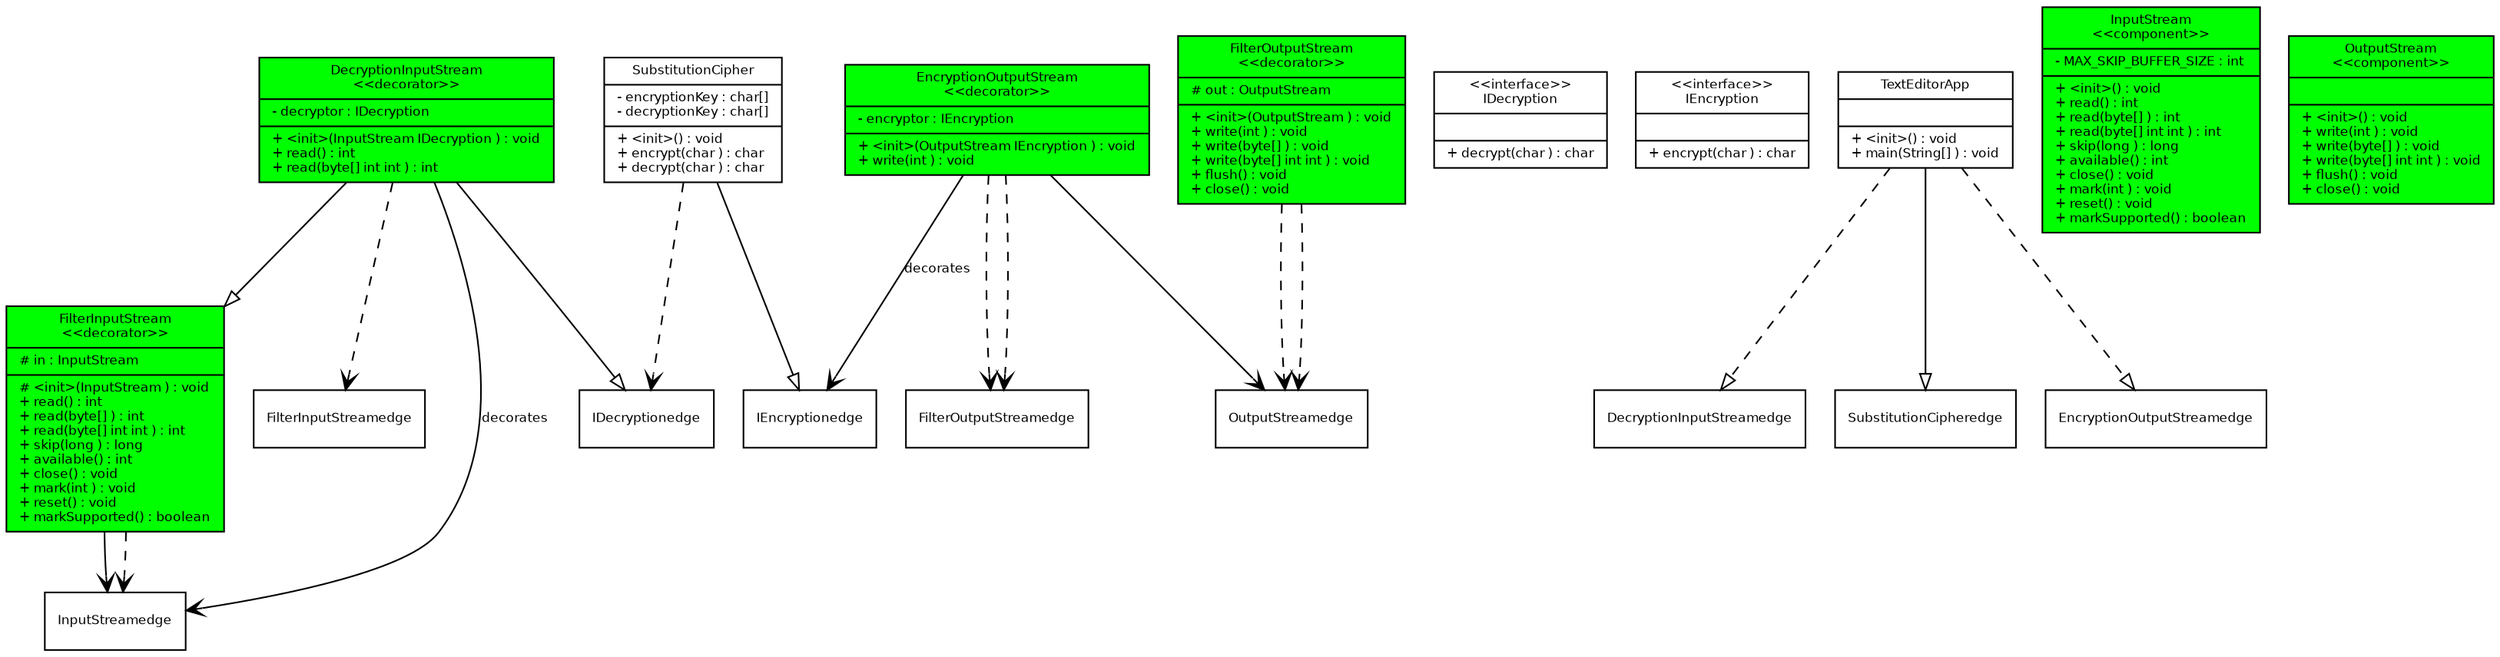 digraph G {fontname = "Bitstream Vera Sans" fontsize = 8node [fontname ="Bitstream Vera Sans" fontsize = 8 shape = "record"] edge [fontname = "Bitstream Vera Sans" fontsize = 8]DecryptionInputStream[style=filled fillcolor=green label = "{DecryptionInputStream\n\<\<decorator\>\>|- decryptor : IDecryption\l|+ \<init\>(InputStream IDecryption ) : void\l+ read() : int\l+ read(byte[] int int ) : int\l}"]EncryptionOutputStream[style=filled fillcolor=green label = "{EncryptionOutputStream\n\<\<decorator\>\>|- encryptor : IEncryption\l|+ \<init\>(OutputStream IEncryption ) : void\l+ write(int ) : void\l}"]IDecryption[ label = "{\<\<interface\>\>\nIDecryption||+ decrypt(char ) : char\l}"]IEncryption[ label = "{\<\<interface\>\>\nIEncryption||+ encrypt(char ) : char\l}"]SubstitutionCipher[ label = "{SubstitutionCipher|- encryptionKey : char[]\l- decryptionKey : char[]\l|+ \<init\>() : void\l+ encrypt(char ) : char\l+ decrypt(char ) : char\l}"]TextEditorApp[ label = "{TextEditorApp||+ \<init\>() : void\l+ main(String[] ) : void\l}"]FilterInputStream[style=filled fillcolor=green label = "{FilterInputStream\n\<\<decorator\>\>|# in : InputStream\l|# \<init\>(InputStream ) : void\l+ read() : int\l+ read(byte[] ) : int\l+ read(byte[] int int ) : int\l+ skip(long ) : long\l+ available() : int\l+ close() : void\l+ mark(int ) : void\l+ reset() : void\l+ markSupported() : boolean\l}"]FilterOutputStream[style=filled fillcolor=green label = "{FilterOutputStream\n\<\<decorator\>\>|# out : OutputStream\l|+ \<init\>(OutputStream ) : void\l+ write(int ) : void\l+ write(byte[] ) : void\l+ write(byte[] int int ) : void\l+ flush() : void\l+ close() : void\l}"]InputStream[style=filled fillcolor=green label = "{InputStream\n\<\<component\>\>|- MAX_SKIP_BUFFER_SIZE : int\l|+ \<init\>() : void\l+ read() : int\l+ read(byte[] ) : int\l+ read(byte[] int int ) : int\l+ skip(long ) : long\l+ available() : int\l+ close() : void\l+ mark(int ) : void\l+ reset() : void\l+ markSupported() : boolean\l}"]OutputStream[style=filled fillcolor=green label = "{OutputStream\n\<\<component\>\>||+ \<init\>() : void\l+ write(int ) : void\l+ write(byte[] ) : void\l+ write(byte[] int int ) : void\l+ flush() : void\l+ close() : void\l}"]edge [ arrowhead = "onormal" style = "solid"  label=""]DecryptionInputStream -> FilterInputStreamedge [ arrowhead = "vee" style = "dashed"  label=""]EncryptionOutputStream -> FilterOutputStreamedge [ arrowhead = "vee" style = "dashed"  label=""]TextEditorApp -> DecryptionInputStreamedge [ arrowhead = "onormal" style = "dashed"  label=""]SubstitutionCipher -> IEncryptionedge [ arrowhead = "onormal" style = "solid"  label=""]FilterInputStream -> InputStreamedge [ arrowhead = "vee" style = "solid"  label=""]EncryptionOutputStream -> IEncryptionedge [ arrowhead = "vee" style = "solid"  label="decorates" ]FilterInputStream -> InputStreamedge [ arrowhead = "vee" style = "dashed"  label=""]EncryptionOutputStream -> OutputStreamedge [ arrowhead = "vee" style = "solid"  label=""]DecryptionInputStream -> IDecryptionedge [ arrowhead = "onormal" style = "solid"  label=""]EncryptionOutputStream -> FilterOutputStreamedge [ arrowhead = "vee" style = "dashed"  label=""]DecryptionInputStream -> InputStreamedge [ arrowhead = "vee" style = "solid"  label="decorates" ]FilterOutputStream -> OutputStreamedge [ arrowhead = "vee" style = "dashed"  label=""]TextEditorApp -> SubstitutionCipheredge [ arrowhead = "onormal" style = "solid"  label=""]FilterOutputStream -> OutputStreamedge [ arrowhead = "vee" style = "dashed"  label=""]TextEditorApp -> EncryptionOutputStreamedge [ arrowhead = "onormal" style = "dashed"  label=""]SubstitutionCipher -> IDecryptionedge [ arrowhead = "vee" style = "dashed"  label=""]DecryptionInputStream -> FilterInputStream}